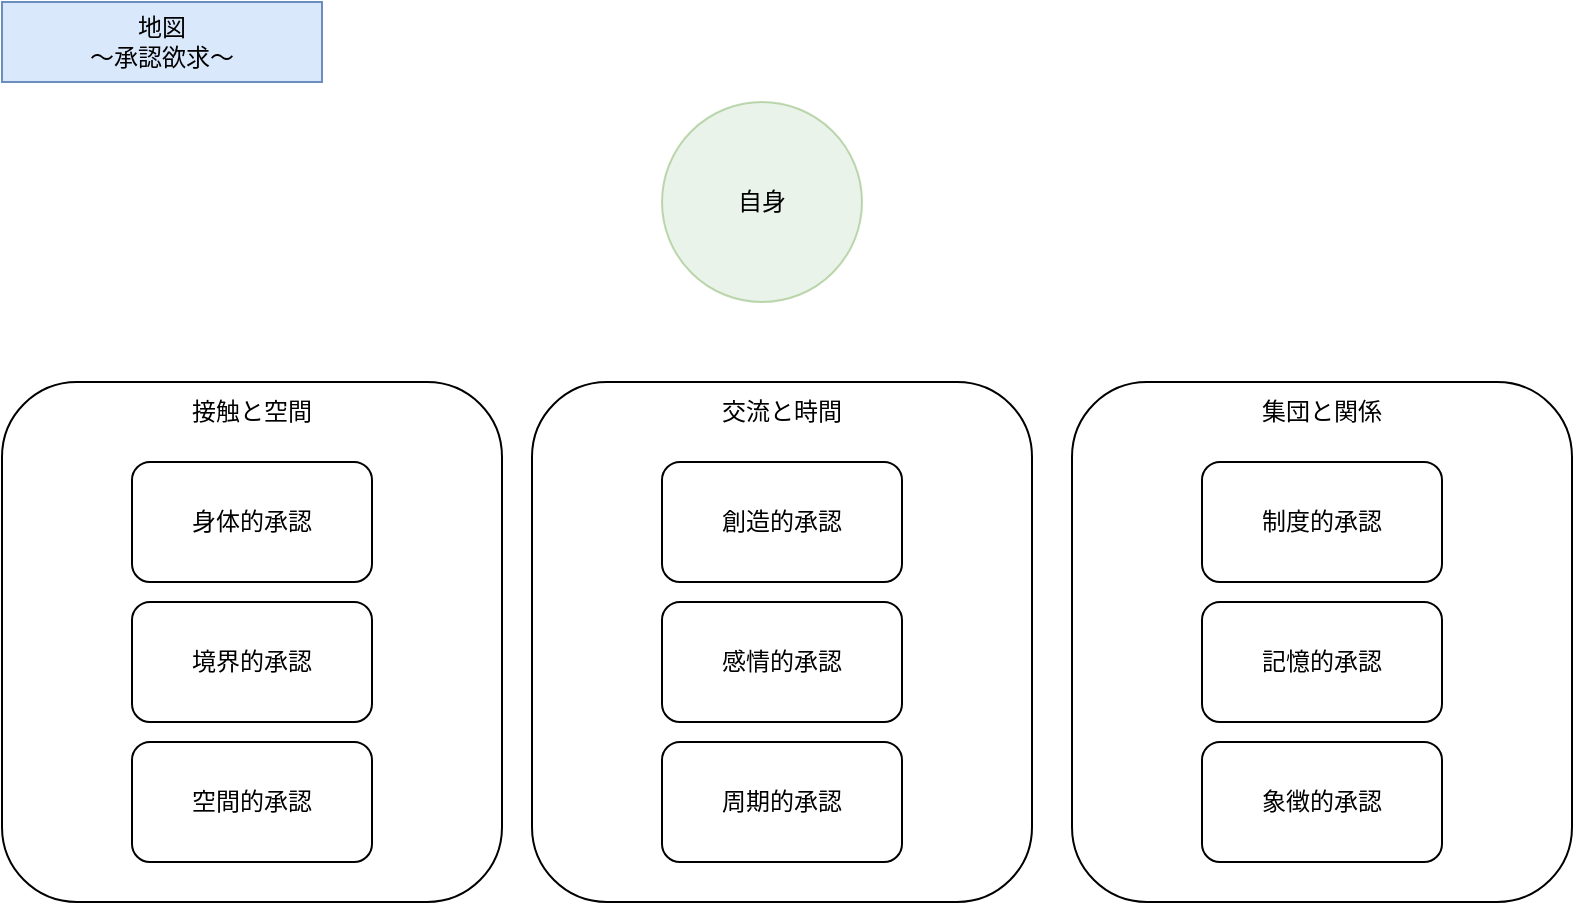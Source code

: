 <mxfile>
    <diagram name="02" id="YMj1xpAl_SfOTKT0soET">
        <mxGraphModel dx="933" dy="971" grid="1" gridSize="10" guides="1" tooltips="1" connect="1" arrows="1" fold="1" page="1" pageScale="1" pageWidth="1169" pageHeight="827" math="0" shadow="0">
            <root>
                <mxCell id="ML3krrQk0YiTmpszw3Px-0"/>
                <mxCell id="ML3krrQk0YiTmpszw3Px-1" parent="ML3krrQk0YiTmpszw3Px-0"/>
                <mxCell id="19" value="" style="rounded=1;whiteSpace=wrap;html=1;" parent="ML3krrQk0YiTmpszw3Px-1" vertex="1">
                    <mxGeometry x="575" y="200" width="250" height="260" as="geometry"/>
                </mxCell>
                <mxCell id="18" value="" style="rounded=1;whiteSpace=wrap;html=1;" parent="ML3krrQk0YiTmpszw3Px-1" vertex="1">
                    <mxGeometry x="305" y="200" width="250" height="260" as="geometry"/>
                </mxCell>
                <mxCell id="17" value="" style="rounded=1;whiteSpace=wrap;html=1;" parent="ML3krrQk0YiTmpszw3Px-1" vertex="1">
                    <mxGeometry x="40" y="200" width="250" height="260" as="geometry"/>
                </mxCell>
                <mxCell id="ML3krrQk0YiTmpszw3Px-4" value="地図&lt;div&gt;～承認欲求～&lt;/div&gt;" style="text;html=1;align=center;verticalAlign=middle;whiteSpace=wrap;rounded=0;fillColor=#dae8fc;strokeColor=#6c8ebf;" parent="ML3krrQk0YiTmpszw3Px-1" vertex="1">
                    <mxGeometry x="40" y="10" width="160" height="40" as="geometry"/>
                </mxCell>
                <mxCell id="ML3krrQk0YiTmpszw3Px-6" value="自身" style="ellipse;whiteSpace=wrap;html=1;aspect=fixed;opacity=50;fillColor=#d5e8d4;strokeColor=#82b366;" parent="ML3krrQk0YiTmpszw3Px-1" vertex="1">
                    <mxGeometry x="370" y="60" width="100" height="100" as="geometry"/>
                </mxCell>
                <mxCell id="8" value="身体的承認" style="rounded=1;whiteSpace=wrap;html=1;" parent="ML3krrQk0YiTmpszw3Px-1" vertex="1">
                    <mxGeometry x="105" y="240" width="120" height="60" as="geometry"/>
                </mxCell>
                <mxCell id="9" value="創造的承認" style="rounded=1;whiteSpace=wrap;html=1;" parent="ML3krrQk0YiTmpszw3Px-1" vertex="1">
                    <mxGeometry x="370" y="240" width="120" height="60" as="geometry"/>
                </mxCell>
                <mxCell id="10" value="空間的承認" style="rounded=1;whiteSpace=wrap;html=1;" parent="ML3krrQk0YiTmpszw3Px-1" vertex="1">
                    <mxGeometry x="105" y="380" width="120" height="60" as="geometry"/>
                </mxCell>
                <mxCell id="11" value="制度的承認" style="rounded=1;whiteSpace=wrap;html=1;" parent="ML3krrQk0YiTmpszw3Px-1" vertex="1">
                    <mxGeometry x="640" y="240" width="120" height="60" as="geometry"/>
                </mxCell>
                <mxCell id="12" value="感情的承認" style="rounded=1;whiteSpace=wrap;html=1;" parent="ML3krrQk0YiTmpszw3Px-1" vertex="1">
                    <mxGeometry x="370" y="310" width="120" height="60" as="geometry"/>
                </mxCell>
                <mxCell id="13" value="記憶的承認" style="rounded=1;whiteSpace=wrap;html=1;" parent="ML3krrQk0YiTmpszw3Px-1" vertex="1">
                    <mxGeometry x="640" y="310" width="120" height="60" as="geometry"/>
                </mxCell>
                <mxCell id="14" value="象徴的承認" style="rounded=1;whiteSpace=wrap;html=1;" parent="ML3krrQk0YiTmpszw3Px-1" vertex="1">
                    <mxGeometry x="640" y="380" width="120" height="60" as="geometry"/>
                </mxCell>
                <mxCell id="15" value="境界的承認" style="rounded=1;whiteSpace=wrap;html=1;" parent="ML3krrQk0YiTmpszw3Px-1" vertex="1">
                    <mxGeometry x="105" y="310" width="120" height="60" as="geometry"/>
                </mxCell>
                <mxCell id="16" value="周期的承認" style="rounded=1;whiteSpace=wrap;html=1;" parent="ML3krrQk0YiTmpszw3Px-1" vertex="1">
                    <mxGeometry x="370" y="380" width="120" height="60" as="geometry"/>
                </mxCell>
                <mxCell id="20" value="接触と空間" style="text;html=1;align=center;verticalAlign=middle;whiteSpace=wrap;rounded=0;" parent="ML3krrQk0YiTmpszw3Px-1" vertex="1">
                    <mxGeometry x="110" y="200" width="110" height="30" as="geometry"/>
                </mxCell>
                <mxCell id="21" value="交流と時間" style="text;html=1;align=center;verticalAlign=middle;whiteSpace=wrap;rounded=0;" parent="ML3krrQk0YiTmpszw3Px-1" vertex="1">
                    <mxGeometry x="375" y="200" width="110" height="30" as="geometry"/>
                </mxCell>
                <mxCell id="22" value="集団と関係" style="text;html=1;align=center;verticalAlign=middle;whiteSpace=wrap;rounded=0;" parent="ML3krrQk0YiTmpszw3Px-1" vertex="1">
                    <mxGeometry x="645" y="200" width="110" height="30" as="geometry"/>
                </mxCell>
            </root>
        </mxGraphModel>
    </diagram>
</mxfile>